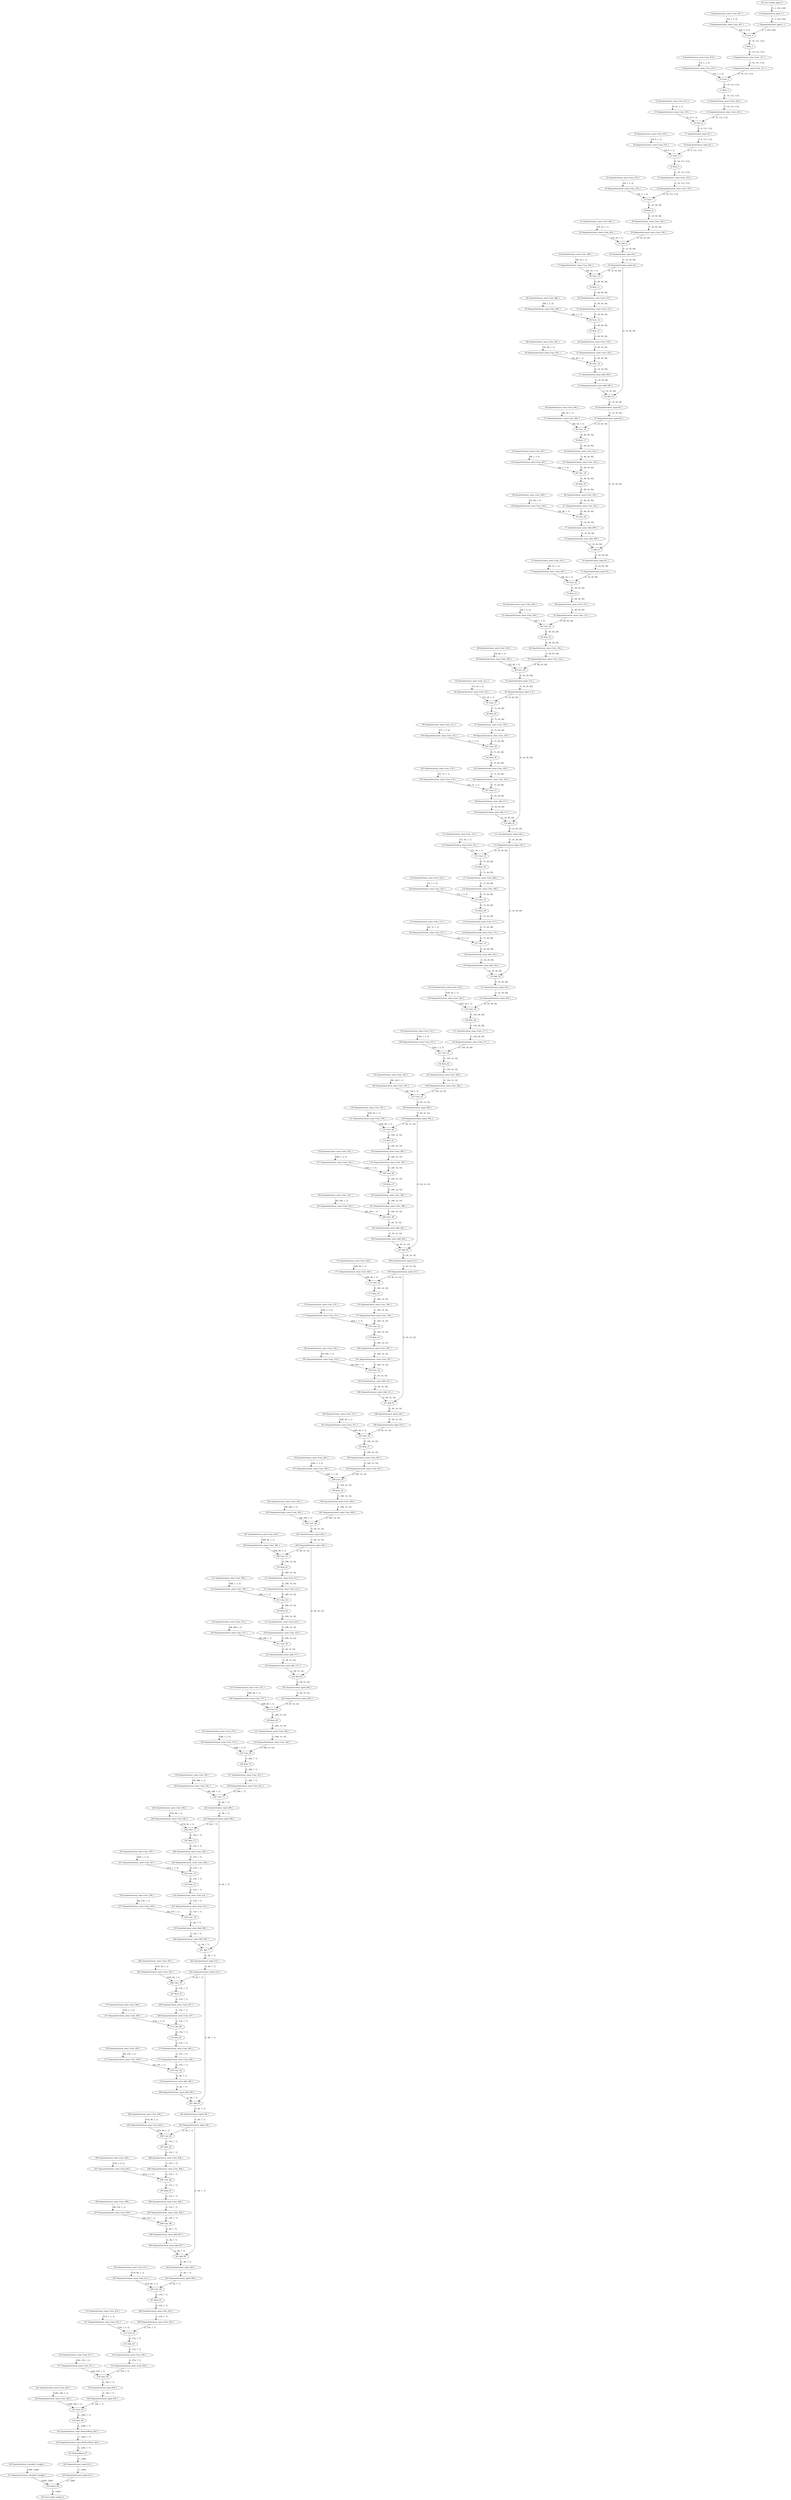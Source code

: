 strict digraph  {
"0 QuantizeLinear_input.1_1" [id=0, type=QuantizeLinear];
"1 DequantizeLinear_input.1_1" [id=1, type=DequantizeLinear];
"2 QuantizeLinear_onnx^^Conv_467_1" [id=2, label="2 QuantizeLinear_onnx::Conv_467_1", type=QuantizeLinear];
"3 DequantizeLinear_onnx^^Conv_467_1" [id=3, label="3 DequantizeLinear_onnx::Conv_467_1", type=DequantizeLinear];
"4 Conv_0" [id=4, type=Conv];
"5 Relu_1" [id=5, type=Relu];
"6 QuantizeLinear_onnx^^Conv_317_1" [id=6, label="6 QuantizeLinear_onnx::Conv_317_1", type=QuantizeLinear];
"7 DequantizeLinear_onnx^^Conv_317_1" [id=7, label="7 DequantizeLinear_onnx::Conv_317_1", type=DequantizeLinear];
"8 QuantizeLinear_onnx^^Conv_470_1" [id=8, label="8 QuantizeLinear_onnx::Conv_470_1", type=QuantizeLinear];
"9 DequantizeLinear_onnx^^Conv_470_1" [id=9, label="9 DequantizeLinear_onnx::Conv_470_1", type=DequantizeLinear];
"10 Conv_2" [id=10, type=Conv];
"11 Relu_3" [id=11, type=Relu];
"12 QuantizeLinear_onnx^^Conv_320_1" [id=12, label="12 QuantizeLinear_onnx::Conv_320_1", type=QuantizeLinear];
"13 DequantizeLinear_onnx^^Conv_320_1" [id=13, label="13 DequantizeLinear_onnx::Conv_320_1", type=DequantizeLinear];
"14 QuantizeLinear_onnx^^Conv_473_1" [id=14, label="14 QuantizeLinear_onnx::Conv_473_1", type=QuantizeLinear];
"15 DequantizeLinear_onnx^^Conv_473_1" [id=15, label="15 DequantizeLinear_onnx::Conv_473_1", type=DequantizeLinear];
"16 Conv_4" [id=16, type=Conv];
"17 QuantizeLinear_input.20_1" [id=17, type=QuantizeLinear];
"18 DequantizeLinear_input.20_1" [id=18, type=DequantizeLinear];
"19 QuantizeLinear_onnx^^Conv_476_1" [id=19, label="19 QuantizeLinear_onnx::Conv_476_1", type=QuantizeLinear];
"20 DequantizeLinear_onnx^^Conv_476_1" [id=20, label="20 DequantizeLinear_onnx::Conv_476_1", type=DequantizeLinear];
"21 Conv_5" [id=21, type=Conv];
"22 Relu_6" [id=22, type=Relu];
"23 QuantizeLinear_onnx^^Conv_325_1" [id=23, label="23 QuantizeLinear_onnx::Conv_325_1", type=QuantizeLinear];
"24 DequantizeLinear_onnx^^Conv_325_1" [id=24, label="24 DequantizeLinear_onnx::Conv_325_1", type=DequantizeLinear];
"25 QuantizeLinear_onnx^^Conv_479_1" [id=25, label="25 QuantizeLinear_onnx::Conv_479_1", type=QuantizeLinear];
"26 DequantizeLinear_onnx^^Conv_479_1" [id=26, label="26 DequantizeLinear_onnx::Conv_479_1", type=DequantizeLinear];
"27 Conv_7" [id=27, type=Conv];
"28 Relu_8" [id=28, type=Relu];
"29 QuantizeLinear_onnx^^Conv_328_1" [id=29, label="29 QuantizeLinear_onnx::Conv_328_1", type=QuantizeLinear];
"30 DequantizeLinear_onnx^^Conv_328_1" [id=30, label="30 DequantizeLinear_onnx::Conv_328_1", type=DequantizeLinear];
"31 QuantizeLinear_onnx^^Conv_482_1" [id=31, label="31 QuantizeLinear_onnx::Conv_482_1", type=QuantizeLinear];
"32 DequantizeLinear_onnx^^Conv_482_1" [id=32, label="32 DequantizeLinear_onnx::Conv_482_1", type=DequantizeLinear];
"33 Conv_9" [id=33, type=Conv];
"34 QuantizeLinear_input.44_1" [id=34, type=QuantizeLinear];
"35 DequantizeLinear_input.44_1" [id=35, type=DequantizeLinear];
"36 QuantizeLinear_onnx^^Conv_485_1" [id=36, label="36 QuantizeLinear_onnx::Conv_485_1", type=QuantizeLinear];
"37 DequantizeLinear_onnx^^Conv_485_1" [id=37, label="37 DequantizeLinear_onnx::Conv_485_1", type=DequantizeLinear];
"38 Conv_10" [id=38, type=Conv];
"39 Relu_11" [id=39, type=Relu];
"40 QuantizeLinear_onnx^^Conv_333_1" [id=40, label="40 QuantizeLinear_onnx::Conv_333_1", type=QuantizeLinear];
"41 DequantizeLinear_onnx^^Conv_333_1" [id=41, label="41 DequantizeLinear_onnx::Conv_333_1", type=DequantizeLinear];
"42 QuantizeLinear_onnx^^Conv_488_1" [id=42, label="42 QuantizeLinear_onnx::Conv_488_1", type=QuantizeLinear];
"43 DequantizeLinear_onnx^^Conv_488_1" [id=43, label="43 DequantizeLinear_onnx::Conv_488_1", type=DequantizeLinear];
"44 Conv_12" [id=44, type=Conv];
"45 Relu_13" [id=45, type=Relu];
"46 QuantizeLinear_onnx^^Conv_336_1" [id=46, label="46 QuantizeLinear_onnx::Conv_336_1", type=QuantizeLinear];
"47 DequantizeLinear_onnx^^Conv_336_1" [id=47, label="47 DequantizeLinear_onnx::Conv_336_1", type=DequantizeLinear];
"48 QuantizeLinear_onnx^^Conv_491_1" [id=48, label="48 QuantizeLinear_onnx::Conv_491_1", type=QuantizeLinear];
"49 DequantizeLinear_onnx^^Conv_491_1" [id=49, label="49 DequantizeLinear_onnx::Conv_491_1", type=DequantizeLinear];
"50 Conv_14" [id=50, type=Conv];
"51 QuantizeLinear_onnx^^Add_490_1" [id=51, label="51 QuantizeLinear_onnx::Add_490_1", type=QuantizeLinear];
"52 DequantizeLinear_onnx^^Add_490_1" [id=52, label="52 DequantizeLinear_onnx::Add_490_1", type=DequantizeLinear];
"53 Add_15" [id=53, type=Add];
"54 QuantizeLinear_input.68_1" [id=54, type=QuantizeLinear];
"55 DequantizeLinear_input.68_1" [id=55, type=DequantizeLinear];
"56 QuantizeLinear_onnx^^Conv_494_1" [id=56, label="56 QuantizeLinear_onnx::Conv_494_1", type=QuantizeLinear];
"57 DequantizeLinear_onnx^^Conv_494_1" [id=57, label="57 DequantizeLinear_onnx::Conv_494_1", type=DequantizeLinear];
"58 Conv_16" [id=58, type=Conv];
"59 Relu_17" [id=59, type=Relu];
"60 QuantizeLinear_onnx^^Conv_342_1" [id=60, label="60 QuantizeLinear_onnx::Conv_342_1", type=QuantizeLinear];
"61 DequantizeLinear_onnx^^Conv_342_1" [id=61, label="61 DequantizeLinear_onnx::Conv_342_1", type=DequantizeLinear];
"62 QuantizeLinear_onnx^^Conv_497_1" [id=62, label="62 QuantizeLinear_onnx::Conv_497_1", type=QuantizeLinear];
"63 DequantizeLinear_onnx^^Conv_497_1" [id=63, label="63 DequantizeLinear_onnx::Conv_497_1", type=DequantizeLinear];
"64 Conv_18" [id=64, type=Conv];
"65 Relu_19" [id=65, type=Relu];
"66 QuantizeLinear_onnx^^Conv_345_1" [id=66, label="66 QuantizeLinear_onnx::Conv_345_1", type=QuantizeLinear];
"67 DequantizeLinear_onnx^^Conv_345_1" [id=67, label="67 DequantizeLinear_onnx::Conv_345_1", type=DequantizeLinear];
"68 QuantizeLinear_onnx^^Conv_500_1" [id=68, label="68 QuantizeLinear_onnx::Conv_500_1", type=QuantizeLinear];
"69 DequantizeLinear_onnx^^Conv_500_1" [id=69, label="69 DequantizeLinear_onnx::Conv_500_1", type=DequantizeLinear];
"70 Conv_20" [id=70, type=Conv];
"71 QuantizeLinear_onnx^^Add_499_1" [id=71, label="71 QuantizeLinear_onnx::Add_499_1", type=QuantizeLinear];
"72 DequantizeLinear_onnx^^Add_499_1" [id=72, label="72 DequantizeLinear_onnx::Add_499_1", type=DequantizeLinear];
"73 Add_21" [id=73, type=Add];
"74 QuantizeLinear_input.92_1" [id=74, type=QuantizeLinear];
"75 DequantizeLinear_input.92_1" [id=75, type=DequantizeLinear];
"76 QuantizeLinear_onnx^^Conv_503_1" [id=76, label="76 QuantizeLinear_onnx::Conv_503_1", type=QuantizeLinear];
"77 DequantizeLinear_onnx^^Conv_503_1" [id=77, label="77 DequantizeLinear_onnx::Conv_503_1", type=DequantizeLinear];
"78 Conv_22" [id=78, type=Conv];
"79 Relu_23" [id=79, type=Relu];
"80 QuantizeLinear_onnx^^Conv_351_1" [id=80, label="80 QuantizeLinear_onnx::Conv_351_1", type=QuantizeLinear];
"81 DequantizeLinear_onnx^^Conv_351_1" [id=81, label="81 DequantizeLinear_onnx::Conv_351_1", type=DequantizeLinear];
"82 QuantizeLinear_onnx^^Conv_506_1" [id=82, label="82 QuantizeLinear_onnx::Conv_506_1", type=QuantizeLinear];
"83 DequantizeLinear_onnx^^Conv_506_1" [id=83, label="83 DequantizeLinear_onnx::Conv_506_1", type=DequantizeLinear];
"84 Conv_24" [id=84, type=Conv];
"85 Relu_25" [id=85, type=Relu];
"86 QuantizeLinear_onnx^^Conv_354_1" [id=86, label="86 QuantizeLinear_onnx::Conv_354_1", type=QuantizeLinear];
"87 DequantizeLinear_onnx^^Conv_354_1" [id=87, label="87 DequantizeLinear_onnx::Conv_354_1", type=DequantizeLinear];
"88 QuantizeLinear_onnx^^Conv_509_1" [id=88, label="88 QuantizeLinear_onnx::Conv_509_1", type=QuantizeLinear];
"89 DequantizeLinear_onnx^^Conv_509_1" [id=89, label="89 DequantizeLinear_onnx::Conv_509_1", type=DequantizeLinear];
"90 Conv_26" [id=90, type=Conv];
"91 QuantizeLinear_input.116_1" [id=91, type=QuantizeLinear];
"92 DequantizeLinear_input.116_1" [id=92, type=DequantizeLinear];
"93 QuantizeLinear_onnx^^Conv_512_1" [id=93, label="93 QuantizeLinear_onnx::Conv_512_1", type=QuantizeLinear];
"94 DequantizeLinear_onnx^^Conv_512_1" [id=94, label="94 DequantizeLinear_onnx::Conv_512_1", type=DequantizeLinear];
"95 Conv_27" [id=95, type=Conv];
"96 Relu_28" [id=96, type=Relu];
"97 QuantizeLinear_onnx^^Conv_359_1" [id=97, label="97 QuantizeLinear_onnx::Conv_359_1", type=QuantizeLinear];
"98 DequantizeLinear_onnx^^Conv_359_1" [id=98, label="98 DequantizeLinear_onnx::Conv_359_1", type=DequantizeLinear];
"99 QuantizeLinear_onnx^^Conv_515_1" [id=99, label="99 QuantizeLinear_onnx::Conv_515_1", type=QuantizeLinear];
"100 DequantizeLinear_onnx^^Conv_515_1" [id=100, label="100 DequantizeLinear_onnx::Conv_515_1", type=DequantizeLinear];
"101 Conv_29" [id=101, type=Conv];
"102 Relu_30" [id=102, type=Relu];
"103 QuantizeLinear_onnx^^Conv_362_1" [id=103, label="103 QuantizeLinear_onnx::Conv_362_1", type=QuantizeLinear];
"104 DequantizeLinear_onnx^^Conv_362_1" [id=104, label="104 DequantizeLinear_onnx::Conv_362_1", type=DequantizeLinear];
"105 QuantizeLinear_onnx^^Conv_518_1" [id=105, label="105 QuantizeLinear_onnx::Conv_518_1", type=QuantizeLinear];
"106 DequantizeLinear_onnx^^Conv_518_1" [id=106, label="106 DequantizeLinear_onnx::Conv_518_1", type=DequantizeLinear];
"107 Conv_31" [id=107, type=Conv];
"108 QuantizeLinear_onnx^^Add_517_1" [id=108, label="108 QuantizeLinear_onnx::Add_517_1", type=QuantizeLinear];
"109 DequantizeLinear_onnx^^Add_517_1" [id=109, label="109 DequantizeLinear_onnx::Add_517_1", type=DequantizeLinear];
"110 Add_32" [id=110, type=Add];
"111 QuantizeLinear_input.140_1" [id=111, type=QuantizeLinear];
"112 DequantizeLinear_input.140_1" [id=112, type=DequantizeLinear];
"113 QuantizeLinear_onnx^^Conv_521_1" [id=113, label="113 QuantizeLinear_onnx::Conv_521_1", type=QuantizeLinear];
"114 DequantizeLinear_onnx^^Conv_521_1" [id=114, label="114 DequantizeLinear_onnx::Conv_521_1", type=DequantizeLinear];
"115 Conv_33" [id=115, type=Conv];
"116 Relu_34" [id=116, type=Relu];
"117 QuantizeLinear_onnx^^Conv_368_1" [id=117, label="117 QuantizeLinear_onnx::Conv_368_1", type=QuantizeLinear];
"118 DequantizeLinear_onnx^^Conv_368_1" [id=118, label="118 DequantizeLinear_onnx::Conv_368_1", type=DequantizeLinear];
"119 QuantizeLinear_onnx^^Conv_524_1" [id=119, label="119 QuantizeLinear_onnx::Conv_524_1", type=QuantizeLinear];
"120 DequantizeLinear_onnx^^Conv_524_1" [id=120, label="120 DequantizeLinear_onnx::Conv_524_1", type=DequantizeLinear];
"121 Conv_35" [id=121, type=Conv];
"122 Relu_36" [id=122, type=Relu];
"123 QuantizeLinear_onnx^^Conv_371_1" [id=123, label="123 QuantizeLinear_onnx::Conv_371_1", type=QuantizeLinear];
"124 DequantizeLinear_onnx^^Conv_371_1" [id=124, label="124 DequantizeLinear_onnx::Conv_371_1", type=DequantizeLinear];
"125 QuantizeLinear_onnx^^Conv_527_1" [id=125, label="125 QuantizeLinear_onnx::Conv_527_1", type=QuantizeLinear];
"126 DequantizeLinear_onnx^^Conv_527_1" [id=126, label="126 DequantizeLinear_onnx::Conv_527_1", type=DequantizeLinear];
"127 Conv_37" [id=127, type=Conv];
"128 QuantizeLinear_onnx^^Add_526_1" [id=128, label="128 QuantizeLinear_onnx::Add_526_1", type=QuantizeLinear];
"129 DequantizeLinear_onnx^^Add_526_1" [id=129, label="129 DequantizeLinear_onnx::Add_526_1", type=DequantizeLinear];
"130 Add_38" [id=130, type=Add];
"131 QuantizeLinear_input.164_1" [id=131, type=QuantizeLinear];
"132 DequantizeLinear_input.164_1" [id=132, type=DequantizeLinear];
"133 QuantizeLinear_onnx^^Conv_530_1" [id=133, label="133 QuantizeLinear_onnx::Conv_530_1", type=QuantizeLinear];
"134 DequantizeLinear_onnx^^Conv_530_1" [id=134, label="134 DequantizeLinear_onnx::Conv_530_1", type=DequantizeLinear];
"135 Conv_39" [id=135, type=Conv];
"136 Relu_40" [id=136, type=Relu];
"137 QuantizeLinear_onnx^^Conv_377_1" [id=137, label="137 QuantizeLinear_onnx::Conv_377_1", type=QuantizeLinear];
"138 DequantizeLinear_onnx^^Conv_377_1" [id=138, label="138 DequantizeLinear_onnx::Conv_377_1", type=DequantizeLinear];
"139 QuantizeLinear_onnx^^Conv_533_1" [id=139, label="139 QuantizeLinear_onnx::Conv_533_1", type=QuantizeLinear];
"140 DequantizeLinear_onnx^^Conv_533_1" [id=140, label="140 DequantizeLinear_onnx::Conv_533_1", type=DequantizeLinear];
"141 Conv_41" [id=141, type=Conv];
"142 Relu_42" [id=142, type=Relu];
"143 QuantizeLinear_onnx^^Conv_380_1" [id=143, label="143 QuantizeLinear_onnx::Conv_380_1", type=QuantizeLinear];
"144 DequantizeLinear_onnx^^Conv_380_1" [id=144, label="144 DequantizeLinear_onnx::Conv_380_1", type=DequantizeLinear];
"145 QuantizeLinear_onnx^^Conv_536_1" [id=145, label="145 QuantizeLinear_onnx::Conv_536_1", type=QuantizeLinear];
"146 DequantizeLinear_onnx^^Conv_536_1" [id=146, label="146 DequantizeLinear_onnx::Conv_536_1", type=DequantizeLinear];
"147 Conv_43" [id=147, type=Conv];
"148 QuantizeLinear_input.188_1" [id=148, type=QuantizeLinear];
"149 DequantizeLinear_input.188_1" [id=149, type=DequantizeLinear];
"150 QuantizeLinear_onnx^^Conv_539_1" [id=150, label="150 QuantizeLinear_onnx::Conv_539_1", type=QuantizeLinear];
"151 DequantizeLinear_onnx^^Conv_539_1" [id=151, label="151 DequantizeLinear_onnx::Conv_539_1", type=DequantizeLinear];
"152 Conv_44" [id=152, type=Conv];
"153 Relu_45" [id=153, type=Relu];
"154 QuantizeLinear_onnx^^Conv_385_1" [id=154, label="154 QuantizeLinear_onnx::Conv_385_1", type=QuantizeLinear];
"155 DequantizeLinear_onnx^^Conv_385_1" [id=155, label="155 DequantizeLinear_onnx::Conv_385_1", type=DequantizeLinear];
"156 QuantizeLinear_onnx^^Conv_542_1" [id=156, label="156 QuantizeLinear_onnx::Conv_542_1", type=QuantizeLinear];
"157 DequantizeLinear_onnx^^Conv_542_1" [id=157, label="157 DequantizeLinear_onnx::Conv_542_1", type=DequantizeLinear];
"158 Conv_46" [id=158, type=Conv];
"159 Relu_47" [id=159, type=Relu];
"160 QuantizeLinear_onnx^^Conv_388_1" [id=160, label="160 QuantizeLinear_onnx::Conv_388_1", type=QuantizeLinear];
"161 DequantizeLinear_onnx^^Conv_388_1" [id=161, label="161 DequantizeLinear_onnx::Conv_388_1", type=DequantizeLinear];
"162 QuantizeLinear_onnx^^Conv_545_1" [id=162, label="162 QuantizeLinear_onnx::Conv_545_1", type=QuantizeLinear];
"163 DequantizeLinear_onnx^^Conv_545_1" [id=163, label="163 DequantizeLinear_onnx::Conv_545_1", type=DequantizeLinear];
"164 Conv_48" [id=164, type=Conv];
"165 QuantizeLinear_onnx^^Add_544_1" [id=165, label="165 QuantizeLinear_onnx::Add_544_1", type=QuantizeLinear];
"166 DequantizeLinear_onnx^^Add_544_1" [id=166, label="166 DequantizeLinear_onnx::Add_544_1", type=DequantizeLinear];
"167 Add_49" [id=167, type=Add];
"168 QuantizeLinear_input.212_1" [id=168, type=QuantizeLinear];
"169 DequantizeLinear_input.212_1" [id=169, type=DequantizeLinear];
"170 QuantizeLinear_onnx^^Conv_548_1" [id=170, label="170 QuantizeLinear_onnx::Conv_548_1", type=QuantizeLinear];
"171 DequantizeLinear_onnx^^Conv_548_1" [id=171, label="171 DequantizeLinear_onnx::Conv_548_1", type=DequantizeLinear];
"172 Conv_50" [id=172, type=Conv];
"173 Relu_51" [id=173, type=Relu];
"174 QuantizeLinear_onnx^^Conv_394_1" [id=174, label="174 QuantizeLinear_onnx::Conv_394_1", type=QuantizeLinear];
"175 DequantizeLinear_onnx^^Conv_394_1" [id=175, label="175 DequantizeLinear_onnx::Conv_394_1", type=DequantizeLinear];
"176 QuantizeLinear_onnx^^Conv_551_1" [id=176, label="176 QuantizeLinear_onnx::Conv_551_1", type=QuantizeLinear];
"177 DequantizeLinear_onnx^^Conv_551_1" [id=177, label="177 DequantizeLinear_onnx::Conv_551_1", type=DequantizeLinear];
"178 Conv_52" [id=178, type=Conv];
"179 Relu_53" [id=179, type=Relu];
"180 QuantizeLinear_onnx^^Conv_397_1" [id=180, label="180 QuantizeLinear_onnx::Conv_397_1", type=QuantizeLinear];
"181 DequantizeLinear_onnx^^Conv_397_1" [id=181, label="181 DequantizeLinear_onnx::Conv_397_1", type=DequantizeLinear];
"182 QuantizeLinear_onnx^^Conv_554_1" [id=182, label="182 QuantizeLinear_onnx::Conv_554_1", type=QuantizeLinear];
"183 DequantizeLinear_onnx^^Conv_554_1" [id=183, label="183 DequantizeLinear_onnx::Conv_554_1", type=DequantizeLinear];
"184 Conv_54" [id=184, type=Conv];
"185 QuantizeLinear_onnx^^Add_553_1" [id=185, label="185 QuantizeLinear_onnx::Add_553_1", type=QuantizeLinear];
"186 DequantizeLinear_onnx^^Add_553_1" [id=186, label="186 DequantizeLinear_onnx::Add_553_1", type=DequantizeLinear];
"187 Add_55" [id=187, type=Add];
"188 QuantizeLinear_input.236_1" [id=188, type=QuantizeLinear];
"189 DequantizeLinear_input.236_1" [id=189, type=DequantizeLinear];
"190 QuantizeLinear_onnx^^Conv_557_1" [id=190, label="190 QuantizeLinear_onnx::Conv_557_1", type=QuantizeLinear];
"191 DequantizeLinear_onnx^^Conv_557_1" [id=191, label="191 DequantizeLinear_onnx::Conv_557_1", type=DequantizeLinear];
"192 Conv_56" [id=192, type=Conv];
"193 Relu_57" [id=193, type=Relu];
"194 QuantizeLinear_onnx^^Conv_403_1" [id=194, label="194 QuantizeLinear_onnx::Conv_403_1", type=QuantizeLinear];
"195 DequantizeLinear_onnx^^Conv_403_1" [id=195, label="195 DequantizeLinear_onnx::Conv_403_1", type=DequantizeLinear];
"196 QuantizeLinear_onnx^^Conv_560_1" [id=196, label="196 QuantizeLinear_onnx::Conv_560_1", type=QuantizeLinear];
"197 DequantizeLinear_onnx^^Conv_560_1" [id=197, label="197 DequantizeLinear_onnx::Conv_560_1", type=DequantizeLinear];
"198 Conv_58" [id=198, type=Conv];
"199 Relu_59" [id=199, type=Relu];
"200 QuantizeLinear_onnx^^Conv_406_1" [id=200, label="200 QuantizeLinear_onnx::Conv_406_1", type=QuantizeLinear];
"201 DequantizeLinear_onnx^^Conv_406_1" [id=201, label="201 DequantizeLinear_onnx::Conv_406_1", type=DequantizeLinear];
"202 QuantizeLinear_onnx^^Conv_563_1" [id=202, label="202 QuantizeLinear_onnx::Conv_563_1", type=QuantizeLinear];
"203 DequantizeLinear_onnx^^Conv_563_1" [id=203, label="203 DequantizeLinear_onnx::Conv_563_1", type=DequantizeLinear];
"204 Conv_60" [id=204, type=Conv];
"205 QuantizeLinear_input.260_1" [id=205, type=QuantizeLinear];
"206 DequantizeLinear_input.260_1" [id=206, type=DequantizeLinear];
"207 QuantizeLinear_onnx^^Conv_566_1" [id=207, label="207 QuantizeLinear_onnx::Conv_566_1", type=QuantizeLinear];
"208 DequantizeLinear_onnx^^Conv_566_1" [id=208, label="208 DequantizeLinear_onnx::Conv_566_1", type=DequantizeLinear];
"209 Conv_61" [id=209, type=Conv];
"210 Relu_62" [id=210, type=Relu];
"211 QuantizeLinear_onnx^^Conv_411_1" [id=211, label="211 QuantizeLinear_onnx::Conv_411_1", type=QuantizeLinear];
"212 DequantizeLinear_onnx^^Conv_411_1" [id=212, label="212 DequantizeLinear_onnx::Conv_411_1", type=DequantizeLinear];
"213 QuantizeLinear_onnx^^Conv_569_1" [id=213, label="213 QuantizeLinear_onnx::Conv_569_1", type=QuantizeLinear];
"214 DequantizeLinear_onnx^^Conv_569_1" [id=214, label="214 DequantizeLinear_onnx::Conv_569_1", type=DequantizeLinear];
"215 Conv_63" [id=215, type=Conv];
"216 Relu_64" [id=216, type=Relu];
"217 QuantizeLinear_onnx^^Conv_414_1" [id=217, label="217 QuantizeLinear_onnx::Conv_414_1", type=QuantizeLinear];
"218 DequantizeLinear_onnx^^Conv_414_1" [id=218, label="218 DequantizeLinear_onnx::Conv_414_1", type=DequantizeLinear];
"219 QuantizeLinear_onnx^^Conv_572_1" [id=219, label="219 QuantizeLinear_onnx::Conv_572_1", type=QuantizeLinear];
"220 DequantizeLinear_onnx^^Conv_572_1" [id=220, label="220 DequantizeLinear_onnx::Conv_572_1", type=DequantizeLinear];
"221 Conv_65" [id=221, type=Conv];
"222 QuantizeLinear_onnx^^Add_571_1" [id=222, label="222 QuantizeLinear_onnx::Add_571_1", type=QuantizeLinear];
"223 DequantizeLinear_onnx^^Add_571_1" [id=223, label="223 DequantizeLinear_onnx::Add_571_1", type=DequantizeLinear];
"224 Add_66" [id=224, type=Add];
"225 QuantizeLinear_input.284_1" [id=225, type=QuantizeLinear];
"226 DequantizeLinear_input.284_1" [id=226, type=DequantizeLinear];
"227 QuantizeLinear_onnx^^Conv_575_1" [id=227, label="227 QuantizeLinear_onnx::Conv_575_1", type=QuantizeLinear];
"228 DequantizeLinear_onnx^^Conv_575_1" [id=228, label="228 DequantizeLinear_onnx::Conv_575_1", type=DequantizeLinear];
"229 Conv_67" [id=229, type=Conv];
"230 Relu_68" [id=230, type=Relu];
"231 QuantizeLinear_onnx^^Conv_420_1" [id=231, label="231 QuantizeLinear_onnx::Conv_420_1", type=QuantizeLinear];
"232 DequantizeLinear_onnx^^Conv_420_1" [id=232, label="232 DequantizeLinear_onnx::Conv_420_1", type=DequantizeLinear];
"233 QuantizeLinear_onnx^^Conv_578_1" [id=233, label="233 QuantizeLinear_onnx::Conv_578_1", type=QuantizeLinear];
"234 DequantizeLinear_onnx^^Conv_578_1" [id=234, label="234 DequantizeLinear_onnx::Conv_578_1", type=DequantizeLinear];
"235 Conv_69" [id=235, type=Conv];
"236 Relu_70" [id=236, type=Relu];
"237 QuantizeLinear_onnx^^Conv_423_1" [id=237, label="237 QuantizeLinear_onnx::Conv_423_1", type=QuantizeLinear];
"238 DequantizeLinear_onnx^^Conv_423_1" [id=238, label="238 DequantizeLinear_onnx::Conv_423_1", type=DequantizeLinear];
"239 QuantizeLinear_onnx^^Conv_581_1" [id=239, label="239 QuantizeLinear_onnx::Conv_581_1", type=QuantizeLinear];
"240 DequantizeLinear_onnx^^Conv_581_1" [id=240, label="240 DequantizeLinear_onnx::Conv_581_1", type=DequantizeLinear];
"241 Conv_71" [id=241, type=Conv];
"242 QuantizeLinear_input.308_1" [id=242, type=QuantizeLinear];
"243 DequantizeLinear_input.308_1" [id=243, type=DequantizeLinear];
"244 QuantizeLinear_onnx^^Conv_584_1" [id=244, label="244 QuantizeLinear_onnx::Conv_584_1", type=QuantizeLinear];
"245 DequantizeLinear_onnx^^Conv_584_1" [id=245, label="245 DequantizeLinear_onnx::Conv_584_1", type=DequantizeLinear];
"246 Conv_72" [id=246, type=Conv];
"247 Relu_73" [id=247, type=Relu];
"248 QuantizeLinear_onnx^^Conv_428_1" [id=248, label="248 QuantizeLinear_onnx::Conv_428_1", type=QuantizeLinear];
"249 DequantizeLinear_onnx^^Conv_428_1" [id=249, label="249 DequantizeLinear_onnx::Conv_428_1", type=DequantizeLinear];
"250 QuantizeLinear_onnx^^Conv_587_1" [id=250, label="250 QuantizeLinear_onnx::Conv_587_1", type=QuantizeLinear];
"251 DequantizeLinear_onnx^^Conv_587_1" [id=251, label="251 DequantizeLinear_onnx::Conv_587_1", type=DequantizeLinear];
"252 Conv_74" [id=252, type=Conv];
"253 Relu_75" [id=253, type=Relu];
"254 QuantizeLinear_onnx^^Conv_431_1" [id=254, label="254 QuantizeLinear_onnx::Conv_431_1", type=QuantizeLinear];
"255 DequantizeLinear_onnx^^Conv_431_1" [id=255, label="255 DequantizeLinear_onnx::Conv_431_1", type=DequantizeLinear];
"256 QuantizeLinear_onnx^^Conv_590_1" [id=256, label="256 QuantizeLinear_onnx::Conv_590_1", type=QuantizeLinear];
"257 DequantizeLinear_onnx^^Conv_590_1" [id=257, label="257 DequantizeLinear_onnx::Conv_590_1", type=DequantizeLinear];
"258 Conv_76" [id=258, type=Conv];
"259 QuantizeLinear_onnx^^Add_589_1" [id=259, label="259 QuantizeLinear_onnx::Add_589_1", type=QuantizeLinear];
"260 DequantizeLinear_onnx^^Add_589_1" [id=260, label="260 DequantizeLinear_onnx::Add_589_1", type=DequantizeLinear];
"261 Add_77" [id=261, type=Add];
"262 QuantizeLinear_input.332_1" [id=262, type=QuantizeLinear];
"263 DequantizeLinear_input.332_1" [id=263, type=DequantizeLinear];
"264 QuantizeLinear_onnx^^Conv_593_1" [id=264, label="264 QuantizeLinear_onnx::Conv_593_1", type=QuantizeLinear];
"265 DequantizeLinear_onnx^^Conv_593_1" [id=265, label="265 DequantizeLinear_onnx::Conv_593_1", type=DequantizeLinear];
"266 Conv_78" [id=266, type=Conv];
"267 Relu_79" [id=267, type=Relu];
"268 QuantizeLinear_onnx^^Conv_437_1" [id=268, label="268 QuantizeLinear_onnx::Conv_437_1", type=QuantizeLinear];
"269 DequantizeLinear_onnx^^Conv_437_1" [id=269, label="269 DequantizeLinear_onnx::Conv_437_1", type=DequantizeLinear];
"270 QuantizeLinear_onnx^^Conv_596_1" [id=270, label="270 QuantizeLinear_onnx::Conv_596_1", type=QuantizeLinear];
"271 DequantizeLinear_onnx^^Conv_596_1" [id=271, label="271 DequantizeLinear_onnx::Conv_596_1", type=DequantizeLinear];
"272 Conv_80" [id=272, type=Conv];
"273 Relu_81" [id=273, type=Relu];
"274 QuantizeLinear_onnx^^Conv_440_1" [id=274, label="274 QuantizeLinear_onnx::Conv_440_1", type=QuantizeLinear];
"275 DequantizeLinear_onnx^^Conv_440_1" [id=275, label="275 DequantizeLinear_onnx::Conv_440_1", type=DequantizeLinear];
"276 QuantizeLinear_onnx^^Conv_599_1" [id=276, label="276 QuantizeLinear_onnx::Conv_599_1", type=QuantizeLinear];
"277 DequantizeLinear_onnx^^Conv_599_1" [id=277, label="277 DequantizeLinear_onnx::Conv_599_1", type=DequantizeLinear];
"278 Conv_82" [id=278, type=Conv];
"279 QuantizeLinear_onnx^^Add_598_1" [id=279, label="279 QuantizeLinear_onnx::Add_598_1", type=QuantizeLinear];
"280 DequantizeLinear_onnx^^Add_598_1" [id=280, label="280 DequantizeLinear_onnx::Add_598_1", type=DequantizeLinear];
"281 Add_83" [id=281, type=Add];
"282 QuantizeLinear_input.356_1" [id=282, type=QuantizeLinear];
"283 DequantizeLinear_input.356_1" [id=283, type=DequantizeLinear];
"284 QuantizeLinear_onnx^^Conv_602_1" [id=284, label="284 QuantizeLinear_onnx::Conv_602_1", type=QuantizeLinear];
"285 DequantizeLinear_onnx^^Conv_602_1" [id=285, label="285 DequantizeLinear_onnx::Conv_602_1", type=DequantizeLinear];
"286 Conv_84" [id=286, type=Conv];
"287 Relu_85" [id=287, type=Relu];
"288 QuantizeLinear_onnx^^Conv_446_1" [id=288, label="288 QuantizeLinear_onnx::Conv_446_1", type=QuantizeLinear];
"289 DequantizeLinear_onnx^^Conv_446_1" [id=289, label="289 DequantizeLinear_onnx::Conv_446_1", type=DequantizeLinear];
"290 QuantizeLinear_onnx^^Conv_605_1" [id=290, label="290 QuantizeLinear_onnx::Conv_605_1", type=QuantizeLinear];
"291 DequantizeLinear_onnx^^Conv_605_1" [id=291, label="291 DequantizeLinear_onnx::Conv_605_1", type=DequantizeLinear];
"292 Conv_86" [id=292, type=Conv];
"293 Relu_87" [id=293, type=Relu];
"294 QuantizeLinear_onnx^^Conv_449_1" [id=294, label="294 QuantizeLinear_onnx::Conv_449_1", type=QuantizeLinear];
"295 DequantizeLinear_onnx^^Conv_449_1" [id=295, label="295 DequantizeLinear_onnx::Conv_449_1", type=DequantizeLinear];
"296 QuantizeLinear_onnx^^Conv_608_1" [id=296, label="296 QuantizeLinear_onnx::Conv_608_1", type=QuantizeLinear];
"297 DequantizeLinear_onnx^^Conv_608_1" [id=297, label="297 DequantizeLinear_onnx::Conv_608_1", type=DequantizeLinear];
"298 Conv_88" [id=298, type=Conv];
"299 QuantizeLinear_onnx^^Add_607_1" [id=299, label="299 QuantizeLinear_onnx::Add_607_1", type=QuantizeLinear];
"300 DequantizeLinear_onnx^^Add_607_1" [id=300, label="300 DequantizeLinear_onnx::Add_607_1", type=DequantizeLinear];
"301 Add_89" [id=301, type=Add];
"302 QuantizeLinear_input.380_1" [id=302, type=QuantizeLinear];
"303 DequantizeLinear_input.380_1" [id=303, type=DequantizeLinear];
"304 QuantizeLinear_onnx^^Conv_611_1" [id=304, label="304 QuantizeLinear_onnx::Conv_611_1", type=QuantizeLinear];
"305 DequantizeLinear_onnx^^Conv_611_1" [id=305, label="305 DequantizeLinear_onnx::Conv_611_1", type=DequantizeLinear];
"306 Conv_90" [id=306, type=Conv];
"307 Relu_91" [id=307, type=Relu];
"308 QuantizeLinear_onnx^^Conv_455_1" [id=308, label="308 QuantizeLinear_onnx::Conv_455_1", type=QuantizeLinear];
"309 DequantizeLinear_onnx^^Conv_455_1" [id=309, label="309 DequantizeLinear_onnx::Conv_455_1", type=DequantizeLinear];
"310 QuantizeLinear_onnx^^Conv_614_1" [id=310, label="310 QuantizeLinear_onnx::Conv_614_1", type=QuantizeLinear];
"311 DequantizeLinear_onnx^^Conv_614_1" [id=311, label="311 DequantizeLinear_onnx::Conv_614_1", type=DequantizeLinear];
"312 Conv_92" [id=312, type=Conv];
"313 Relu_93" [id=313, type=Relu];
"314 QuantizeLinear_onnx^^Conv_458_1" [id=314, label="314 QuantizeLinear_onnx::Conv_458_1", type=QuantizeLinear];
"315 DequantizeLinear_onnx^^Conv_458_1" [id=315, label="315 DequantizeLinear_onnx::Conv_458_1", type=DequantizeLinear];
"316 QuantizeLinear_onnx^^Conv_617_1" [id=316, label="316 QuantizeLinear_onnx::Conv_617_1", type=QuantizeLinear];
"317 DequantizeLinear_onnx^^Conv_617_1" [id=317, label="317 DequantizeLinear_onnx::Conv_617_1", type=DequantizeLinear];
"318 Conv_94" [id=318, type=Conv];
"319 QuantizeLinear_input.404_1" [id=319, type=QuantizeLinear];
"320 DequantizeLinear_input.404_1" [id=320, type=DequantizeLinear];
"321 QuantizeLinear_onnx^^Conv_620_1" [id=321, label="321 QuantizeLinear_onnx::Conv_620_1", type=QuantizeLinear];
"322 DequantizeLinear_onnx^^Conv_620_1" [id=322, label="322 DequantizeLinear_onnx::Conv_620_1", type=DequantizeLinear];
"323 Conv_95" [id=323, type=Conv];
"324 Relu_96" [id=324, type=Relu];
"325 QuantizeLinear_onnx^^ReduceMean_463_1" [id=325, label="325 QuantizeLinear_onnx::ReduceMean_463_1", type=QuantizeLinear];
"326 DequantizeLinear_onnx^^ReduceMean_463_1" [id=326, label="326 DequantizeLinear_onnx::ReduceMean_463_1", type=DequantizeLinear];
"327 ReduceMean_97" [id=327, type=ReduceMean];
"328 QuantizeLinear_input.416_1" [id=328, type=QuantizeLinear];
"329 DequantizeLinear_input.416_1" [id=329, type=DequantizeLinear];
"330 QuantizeLinear_classifier.1.weight_1" [id=330, type=QuantizeLinear];
"331 DequantizeLinear_classifier.1.weight_1" [id=331, type=DequantizeLinear];
"332 Gemm_98" [id=332, type=Gemm];
"333 nncf_model_input_0" [id=333, type=nncf_model_input];
"334 nncf_model_output_0" [id=334, type=nncf_model_output];
"0 QuantizeLinear_input.1_1" -> "1 DequantizeLinear_input.1_1"  [label="[1, 3, 224, 224]", style=dashed];
"1 DequantizeLinear_input.1_1" -> "4 Conv_0"  [label="[1, 3, 224, 224]", style=solid];
"2 QuantizeLinear_onnx^^Conv_467_1" -> "3 DequantizeLinear_onnx^^Conv_467_1"  [label="[16, 3, 3, 3]", style=dashed];
"3 DequantizeLinear_onnx^^Conv_467_1" -> "4 Conv_0"  [label="[16, 3, 3, 3]", style=solid];
"4 Conv_0" -> "5 Relu_1"  [label="[1, 16, 112, 112]", style=solid];
"5 Relu_1" -> "6 QuantizeLinear_onnx^^Conv_317_1"  [label="[1, 16, 112, 112]", style=solid];
"6 QuantizeLinear_onnx^^Conv_317_1" -> "7 DequantizeLinear_onnx^^Conv_317_1"  [label="[1, 16, 112, 112]", style=dashed];
"7 DequantizeLinear_onnx^^Conv_317_1" -> "10 Conv_2"  [label="[1, 16, 112, 112]", style=solid];
"8 QuantizeLinear_onnx^^Conv_470_1" -> "9 DequantizeLinear_onnx^^Conv_470_1"  [label="[16, 1, 3, 3]", style=dashed];
"9 DequantizeLinear_onnx^^Conv_470_1" -> "10 Conv_2"  [label="[16, 1, 3, 3]", style=solid];
"10 Conv_2" -> "11 Relu_3"  [label="[1, 16, 112, 112]", style=solid];
"11 Relu_3" -> "12 QuantizeLinear_onnx^^Conv_320_1"  [label="[1, 16, 112, 112]", style=solid];
"12 QuantizeLinear_onnx^^Conv_320_1" -> "13 DequantizeLinear_onnx^^Conv_320_1"  [label="[1, 16, 112, 112]", style=dashed];
"13 DequantizeLinear_onnx^^Conv_320_1" -> "16 Conv_4"  [label="[1, 16, 112, 112]", style=solid];
"14 QuantizeLinear_onnx^^Conv_473_1" -> "15 DequantizeLinear_onnx^^Conv_473_1"  [label="[8, 16, 1, 1]", style=dashed];
"15 DequantizeLinear_onnx^^Conv_473_1" -> "16 Conv_4"  [label="[8, 16, 1, 1]", style=solid];
"16 Conv_4" -> "17 QuantizeLinear_input.20_1"  [label="[1, 8, 112, 112]", style=solid];
"17 QuantizeLinear_input.20_1" -> "18 DequantizeLinear_input.20_1"  [label="[1, 8, 112, 112]", style=dashed];
"18 DequantizeLinear_input.20_1" -> "21 Conv_5"  [label="[1, 8, 112, 112]", style=solid];
"19 QuantizeLinear_onnx^^Conv_476_1" -> "20 DequantizeLinear_onnx^^Conv_476_1"  [label="[24, 8, 1, 1]", style=dashed];
"20 DequantizeLinear_onnx^^Conv_476_1" -> "21 Conv_5"  [label="[24, 8, 1, 1]", style=solid];
"21 Conv_5" -> "22 Relu_6"  [label="[1, 24, 112, 112]", style=solid];
"22 Relu_6" -> "23 QuantizeLinear_onnx^^Conv_325_1"  [label="[1, 24, 112, 112]", style=solid];
"23 QuantizeLinear_onnx^^Conv_325_1" -> "24 DequantizeLinear_onnx^^Conv_325_1"  [label="[1, 24, 112, 112]", style=dashed];
"24 DequantizeLinear_onnx^^Conv_325_1" -> "27 Conv_7"  [label="[1, 24, 112, 112]", style=solid];
"25 QuantizeLinear_onnx^^Conv_479_1" -> "26 DequantizeLinear_onnx^^Conv_479_1"  [label="[24, 1, 3, 3]", style=dashed];
"26 DequantizeLinear_onnx^^Conv_479_1" -> "27 Conv_7"  [label="[24, 1, 3, 3]", style=solid];
"27 Conv_7" -> "28 Relu_8"  [label="[1, 24, 56, 56]", style=solid];
"28 Relu_8" -> "29 QuantizeLinear_onnx^^Conv_328_1"  [label="[1, 24, 56, 56]", style=solid];
"29 QuantizeLinear_onnx^^Conv_328_1" -> "30 DequantizeLinear_onnx^^Conv_328_1"  [label="[1, 24, 56, 56]", style=dashed];
"30 DequantizeLinear_onnx^^Conv_328_1" -> "33 Conv_9"  [label="[1, 24, 56, 56]", style=solid];
"31 QuantizeLinear_onnx^^Conv_482_1" -> "32 DequantizeLinear_onnx^^Conv_482_1"  [label="[16, 24, 1, 1]", style=dashed];
"32 DequantizeLinear_onnx^^Conv_482_1" -> "33 Conv_9"  [label="[16, 24, 1, 1]", style=solid];
"33 Conv_9" -> "34 QuantizeLinear_input.44_1"  [label="[1, 16, 56, 56]", style=solid];
"34 QuantizeLinear_input.44_1" -> "35 DequantizeLinear_input.44_1"  [label="[1, 16, 56, 56]", style=dashed];
"35 DequantizeLinear_input.44_1" -> "38 Conv_10"  [label="[1, 16, 56, 56]", style=solid];
"35 DequantizeLinear_input.44_1" -> "53 Add_15"  [label="[1, 16, 56, 56]", style=solid];
"36 QuantizeLinear_onnx^^Conv_485_1" -> "37 DequantizeLinear_onnx^^Conv_485_1"  [label="[48, 16, 1, 1]", style=dashed];
"37 DequantizeLinear_onnx^^Conv_485_1" -> "38 Conv_10"  [label="[48, 16, 1, 1]", style=solid];
"38 Conv_10" -> "39 Relu_11"  [label="[1, 48, 56, 56]", style=solid];
"39 Relu_11" -> "40 QuantizeLinear_onnx^^Conv_333_1"  [label="[1, 48, 56, 56]", style=solid];
"40 QuantizeLinear_onnx^^Conv_333_1" -> "41 DequantizeLinear_onnx^^Conv_333_1"  [label="[1, 48, 56, 56]", style=dashed];
"41 DequantizeLinear_onnx^^Conv_333_1" -> "44 Conv_12"  [label="[1, 48, 56, 56]", style=solid];
"42 QuantizeLinear_onnx^^Conv_488_1" -> "43 DequantizeLinear_onnx^^Conv_488_1"  [label="[48, 1, 3, 3]", style=dashed];
"43 DequantizeLinear_onnx^^Conv_488_1" -> "44 Conv_12"  [label="[48, 1, 3, 3]", style=solid];
"44 Conv_12" -> "45 Relu_13"  [label="[1, 48, 56, 56]", style=solid];
"45 Relu_13" -> "46 QuantizeLinear_onnx^^Conv_336_1"  [label="[1, 48, 56, 56]", style=solid];
"46 QuantizeLinear_onnx^^Conv_336_1" -> "47 DequantizeLinear_onnx^^Conv_336_1"  [label="[1, 48, 56, 56]", style=dashed];
"47 DequantizeLinear_onnx^^Conv_336_1" -> "50 Conv_14"  [label="[1, 48, 56, 56]", style=solid];
"48 QuantizeLinear_onnx^^Conv_491_1" -> "49 DequantizeLinear_onnx^^Conv_491_1"  [label="[16, 48, 1, 1]", style=dashed];
"49 DequantizeLinear_onnx^^Conv_491_1" -> "50 Conv_14"  [label="[16, 48, 1, 1]", style=solid];
"50 Conv_14" -> "51 QuantizeLinear_onnx^^Add_490_1"  [label="[1, 16, 56, 56]", style=solid];
"51 QuantizeLinear_onnx^^Add_490_1" -> "52 DequantizeLinear_onnx^^Add_490_1"  [label="[1, 16, 56, 56]", style=dashed];
"52 DequantizeLinear_onnx^^Add_490_1" -> "53 Add_15"  [label="[1, 16, 56, 56]", style=solid];
"53 Add_15" -> "54 QuantizeLinear_input.68_1"  [label="[1, 16, 56, 56]", style=solid];
"54 QuantizeLinear_input.68_1" -> "55 DequantizeLinear_input.68_1"  [label="[1, 16, 56, 56]", style=dashed];
"55 DequantizeLinear_input.68_1" -> "58 Conv_16"  [label="[1, 16, 56, 56]", style=solid];
"55 DequantizeLinear_input.68_1" -> "73 Add_21"  [label="[1, 16, 56, 56]", style=solid];
"56 QuantizeLinear_onnx^^Conv_494_1" -> "57 DequantizeLinear_onnx^^Conv_494_1"  [label="[48, 16, 1, 1]", style=dashed];
"57 DequantizeLinear_onnx^^Conv_494_1" -> "58 Conv_16"  [label="[48, 16, 1, 1]", style=solid];
"58 Conv_16" -> "59 Relu_17"  [label="[1, 48, 56, 56]", style=solid];
"59 Relu_17" -> "60 QuantizeLinear_onnx^^Conv_342_1"  [label="[1, 48, 56, 56]", style=solid];
"60 QuantizeLinear_onnx^^Conv_342_1" -> "61 DequantizeLinear_onnx^^Conv_342_1"  [label="[1, 48, 56, 56]", style=dashed];
"61 DequantizeLinear_onnx^^Conv_342_1" -> "64 Conv_18"  [label="[1, 48, 56, 56]", style=solid];
"62 QuantizeLinear_onnx^^Conv_497_1" -> "63 DequantizeLinear_onnx^^Conv_497_1"  [label="[48, 1, 3, 3]", style=dashed];
"63 DequantizeLinear_onnx^^Conv_497_1" -> "64 Conv_18"  [label="[48, 1, 3, 3]", style=solid];
"64 Conv_18" -> "65 Relu_19"  [label="[1, 48, 56, 56]", style=solid];
"65 Relu_19" -> "66 QuantizeLinear_onnx^^Conv_345_1"  [label="[1, 48, 56, 56]", style=solid];
"66 QuantizeLinear_onnx^^Conv_345_1" -> "67 DequantizeLinear_onnx^^Conv_345_1"  [label="[1, 48, 56, 56]", style=dashed];
"67 DequantizeLinear_onnx^^Conv_345_1" -> "70 Conv_20"  [label="[1, 48, 56, 56]", style=solid];
"68 QuantizeLinear_onnx^^Conv_500_1" -> "69 DequantizeLinear_onnx^^Conv_500_1"  [label="[16, 48, 1, 1]", style=dashed];
"69 DequantizeLinear_onnx^^Conv_500_1" -> "70 Conv_20"  [label="[16, 48, 1, 1]", style=solid];
"70 Conv_20" -> "71 QuantizeLinear_onnx^^Add_499_1"  [label="[1, 16, 56, 56]", style=solid];
"71 QuantizeLinear_onnx^^Add_499_1" -> "72 DequantizeLinear_onnx^^Add_499_1"  [label="[1, 16, 56, 56]", style=dashed];
"72 DequantizeLinear_onnx^^Add_499_1" -> "73 Add_21"  [label="[1, 16, 56, 56]", style=solid];
"73 Add_21" -> "74 QuantizeLinear_input.92_1"  [label="[1, 16, 56, 56]", style=solid];
"74 QuantizeLinear_input.92_1" -> "75 DequantizeLinear_input.92_1"  [label="[1, 16, 56, 56]", style=dashed];
"75 DequantizeLinear_input.92_1" -> "78 Conv_22"  [label="[1, 16, 56, 56]", style=solid];
"76 QuantizeLinear_onnx^^Conv_503_1" -> "77 DequantizeLinear_onnx^^Conv_503_1"  [label="[48, 16, 1, 1]", style=dashed];
"77 DequantizeLinear_onnx^^Conv_503_1" -> "78 Conv_22"  [label="[48, 16, 1, 1]", style=solid];
"78 Conv_22" -> "79 Relu_23"  [label="[1, 48, 56, 56]", style=solid];
"79 Relu_23" -> "80 QuantizeLinear_onnx^^Conv_351_1"  [label="[1, 48, 56, 56]", style=solid];
"80 QuantizeLinear_onnx^^Conv_351_1" -> "81 DequantizeLinear_onnx^^Conv_351_1"  [label="[1, 48, 56, 56]", style=dashed];
"81 DequantizeLinear_onnx^^Conv_351_1" -> "84 Conv_24"  [label="[1, 48, 56, 56]", style=solid];
"82 QuantizeLinear_onnx^^Conv_506_1" -> "83 DequantizeLinear_onnx^^Conv_506_1"  [label="[48, 1, 5, 5]", style=dashed];
"83 DequantizeLinear_onnx^^Conv_506_1" -> "84 Conv_24"  [label="[48, 1, 5, 5]", style=solid];
"84 Conv_24" -> "85 Relu_25"  [label="[1, 48, 28, 28]", style=solid];
"85 Relu_25" -> "86 QuantizeLinear_onnx^^Conv_354_1"  [label="[1, 48, 28, 28]", style=solid];
"86 QuantizeLinear_onnx^^Conv_354_1" -> "87 DequantizeLinear_onnx^^Conv_354_1"  [label="[1, 48, 28, 28]", style=dashed];
"87 DequantizeLinear_onnx^^Conv_354_1" -> "90 Conv_26"  [label="[1, 48, 28, 28]", style=solid];
"88 QuantizeLinear_onnx^^Conv_509_1" -> "89 DequantizeLinear_onnx^^Conv_509_1"  [label="[24, 48, 1, 1]", style=dashed];
"89 DequantizeLinear_onnx^^Conv_509_1" -> "90 Conv_26"  [label="[24, 48, 1, 1]", style=solid];
"90 Conv_26" -> "91 QuantizeLinear_input.116_1"  [label="[1, 24, 28, 28]", style=solid];
"91 QuantizeLinear_input.116_1" -> "92 DequantizeLinear_input.116_1"  [label="[1, 24, 28, 28]", style=dashed];
"92 DequantizeLinear_input.116_1" -> "95 Conv_27"  [label="[1, 24, 28, 28]", style=solid];
"92 DequantizeLinear_input.116_1" -> "110 Add_32"  [label="[1, 24, 28, 28]", style=solid];
"93 QuantizeLinear_onnx^^Conv_512_1" -> "94 DequantizeLinear_onnx^^Conv_512_1"  [label="[72, 24, 1, 1]", style=dashed];
"94 DequantizeLinear_onnx^^Conv_512_1" -> "95 Conv_27"  [label="[72, 24, 1, 1]", style=solid];
"95 Conv_27" -> "96 Relu_28"  [label="[1, 72, 28, 28]", style=solid];
"96 Relu_28" -> "97 QuantizeLinear_onnx^^Conv_359_1"  [label="[1, 72, 28, 28]", style=solid];
"97 QuantizeLinear_onnx^^Conv_359_1" -> "98 DequantizeLinear_onnx^^Conv_359_1"  [label="[1, 72, 28, 28]", style=dashed];
"98 DequantizeLinear_onnx^^Conv_359_1" -> "101 Conv_29"  [label="[1, 72, 28, 28]", style=solid];
"99 QuantizeLinear_onnx^^Conv_515_1" -> "100 DequantizeLinear_onnx^^Conv_515_1"  [label="[72, 1, 5, 5]", style=dashed];
"100 DequantizeLinear_onnx^^Conv_515_1" -> "101 Conv_29"  [label="[72, 1, 5, 5]", style=solid];
"101 Conv_29" -> "102 Relu_30"  [label="[1, 72, 28, 28]", style=solid];
"102 Relu_30" -> "103 QuantizeLinear_onnx^^Conv_362_1"  [label="[1, 72, 28, 28]", style=solid];
"103 QuantizeLinear_onnx^^Conv_362_1" -> "104 DequantizeLinear_onnx^^Conv_362_1"  [label="[1, 72, 28, 28]", style=dashed];
"104 DequantizeLinear_onnx^^Conv_362_1" -> "107 Conv_31"  [label="[1, 72, 28, 28]", style=solid];
"105 QuantizeLinear_onnx^^Conv_518_1" -> "106 DequantizeLinear_onnx^^Conv_518_1"  [label="[24, 72, 1, 1]", style=dashed];
"106 DequantizeLinear_onnx^^Conv_518_1" -> "107 Conv_31"  [label="[24, 72, 1, 1]", style=solid];
"107 Conv_31" -> "108 QuantizeLinear_onnx^^Add_517_1"  [label="[1, 24, 28, 28]", style=solid];
"108 QuantizeLinear_onnx^^Add_517_1" -> "109 DequantizeLinear_onnx^^Add_517_1"  [label="[1, 24, 28, 28]", style=dashed];
"109 DequantizeLinear_onnx^^Add_517_1" -> "110 Add_32"  [label="[1, 24, 28, 28]", style=solid];
"110 Add_32" -> "111 QuantizeLinear_input.140_1"  [label="[1, 24, 28, 28]", style=solid];
"111 QuantizeLinear_input.140_1" -> "112 DequantizeLinear_input.140_1"  [label="[1, 24, 28, 28]", style=dashed];
"112 DequantizeLinear_input.140_1" -> "115 Conv_33"  [label="[1, 24, 28, 28]", style=solid];
"112 DequantizeLinear_input.140_1" -> "130 Add_38"  [label="[1, 24, 28, 28]", style=solid];
"113 QuantizeLinear_onnx^^Conv_521_1" -> "114 DequantizeLinear_onnx^^Conv_521_1"  [label="[72, 24, 1, 1]", style=dashed];
"114 DequantizeLinear_onnx^^Conv_521_1" -> "115 Conv_33"  [label="[72, 24, 1, 1]", style=solid];
"115 Conv_33" -> "116 Relu_34"  [label="[1, 72, 28, 28]", style=solid];
"116 Relu_34" -> "117 QuantizeLinear_onnx^^Conv_368_1"  [label="[1, 72, 28, 28]", style=solid];
"117 QuantizeLinear_onnx^^Conv_368_1" -> "118 DequantizeLinear_onnx^^Conv_368_1"  [label="[1, 72, 28, 28]", style=dashed];
"118 DequantizeLinear_onnx^^Conv_368_1" -> "121 Conv_35"  [label="[1, 72, 28, 28]", style=solid];
"119 QuantizeLinear_onnx^^Conv_524_1" -> "120 DequantizeLinear_onnx^^Conv_524_1"  [label="[72, 1, 5, 5]", style=dashed];
"120 DequantizeLinear_onnx^^Conv_524_1" -> "121 Conv_35"  [label="[72, 1, 5, 5]", style=solid];
"121 Conv_35" -> "122 Relu_36"  [label="[1, 72, 28, 28]", style=solid];
"122 Relu_36" -> "123 QuantizeLinear_onnx^^Conv_371_1"  [label="[1, 72, 28, 28]", style=solid];
"123 QuantizeLinear_onnx^^Conv_371_1" -> "124 DequantizeLinear_onnx^^Conv_371_1"  [label="[1, 72, 28, 28]", style=dashed];
"124 DequantizeLinear_onnx^^Conv_371_1" -> "127 Conv_37"  [label="[1, 72, 28, 28]", style=solid];
"125 QuantizeLinear_onnx^^Conv_527_1" -> "126 DequantizeLinear_onnx^^Conv_527_1"  [label="[24, 72, 1, 1]", style=dashed];
"126 DequantizeLinear_onnx^^Conv_527_1" -> "127 Conv_37"  [label="[24, 72, 1, 1]", style=solid];
"127 Conv_37" -> "128 QuantizeLinear_onnx^^Add_526_1"  [label="[1, 24, 28, 28]", style=solid];
"128 QuantizeLinear_onnx^^Add_526_1" -> "129 DequantizeLinear_onnx^^Add_526_1"  [label="[1, 24, 28, 28]", style=dashed];
"129 DequantizeLinear_onnx^^Add_526_1" -> "130 Add_38"  [label="[1, 24, 28, 28]", style=solid];
"130 Add_38" -> "131 QuantizeLinear_input.164_1"  [label="[1, 24, 28, 28]", style=solid];
"131 QuantizeLinear_input.164_1" -> "132 DequantizeLinear_input.164_1"  [label="[1, 24, 28, 28]", style=dashed];
"132 DequantizeLinear_input.164_1" -> "135 Conv_39"  [label="[1, 24, 28, 28]", style=solid];
"133 QuantizeLinear_onnx^^Conv_530_1" -> "134 DequantizeLinear_onnx^^Conv_530_1"  [label="[144, 24, 1, 1]", style=dashed];
"134 DequantizeLinear_onnx^^Conv_530_1" -> "135 Conv_39"  [label="[144, 24, 1, 1]", style=solid];
"135 Conv_39" -> "136 Relu_40"  [label="[1, 144, 28, 28]", style=solid];
"136 Relu_40" -> "137 QuantizeLinear_onnx^^Conv_377_1"  [label="[1, 144, 28, 28]", style=solid];
"137 QuantizeLinear_onnx^^Conv_377_1" -> "138 DequantizeLinear_onnx^^Conv_377_1"  [label="[1, 144, 28, 28]", style=dashed];
"138 DequantizeLinear_onnx^^Conv_377_1" -> "141 Conv_41"  [label="[1, 144, 28, 28]", style=solid];
"139 QuantizeLinear_onnx^^Conv_533_1" -> "140 DequantizeLinear_onnx^^Conv_533_1"  [label="[144, 1, 5, 5]", style=dashed];
"140 DequantizeLinear_onnx^^Conv_533_1" -> "141 Conv_41"  [label="[144, 1, 5, 5]", style=solid];
"141 Conv_41" -> "142 Relu_42"  [label="[1, 144, 14, 14]", style=solid];
"142 Relu_42" -> "143 QuantizeLinear_onnx^^Conv_380_1"  [label="[1, 144, 14, 14]", style=solid];
"143 QuantizeLinear_onnx^^Conv_380_1" -> "144 DequantizeLinear_onnx^^Conv_380_1"  [label="[1, 144, 14, 14]", style=dashed];
"144 DequantizeLinear_onnx^^Conv_380_1" -> "147 Conv_43"  [label="[1, 144, 14, 14]", style=solid];
"145 QuantizeLinear_onnx^^Conv_536_1" -> "146 DequantizeLinear_onnx^^Conv_536_1"  [label="[40, 144, 1, 1]", style=dashed];
"146 DequantizeLinear_onnx^^Conv_536_1" -> "147 Conv_43"  [label="[40, 144, 1, 1]", style=solid];
"147 Conv_43" -> "148 QuantizeLinear_input.188_1"  [label="[1, 40, 14, 14]", style=solid];
"148 QuantizeLinear_input.188_1" -> "149 DequantizeLinear_input.188_1"  [label="[1, 40, 14, 14]", style=dashed];
"149 DequantizeLinear_input.188_1" -> "152 Conv_44"  [label="[1, 40, 14, 14]", style=solid];
"149 DequantizeLinear_input.188_1" -> "167 Add_49"  [label="[1, 40, 14, 14]", style=solid];
"150 QuantizeLinear_onnx^^Conv_539_1" -> "151 DequantizeLinear_onnx^^Conv_539_1"  [label="[240, 40, 1, 1]", style=dashed];
"151 DequantizeLinear_onnx^^Conv_539_1" -> "152 Conv_44"  [label="[240, 40, 1, 1]", style=solid];
"152 Conv_44" -> "153 Relu_45"  [label="[1, 240, 14, 14]", style=solid];
"153 Relu_45" -> "154 QuantizeLinear_onnx^^Conv_385_1"  [label="[1, 240, 14, 14]", style=solid];
"154 QuantizeLinear_onnx^^Conv_385_1" -> "155 DequantizeLinear_onnx^^Conv_385_1"  [label="[1, 240, 14, 14]", style=dashed];
"155 DequantizeLinear_onnx^^Conv_385_1" -> "158 Conv_46"  [label="[1, 240, 14, 14]", style=solid];
"156 QuantizeLinear_onnx^^Conv_542_1" -> "157 DequantizeLinear_onnx^^Conv_542_1"  [label="[240, 1, 5, 5]", style=dashed];
"157 DequantizeLinear_onnx^^Conv_542_1" -> "158 Conv_46"  [label="[240, 1, 5, 5]", style=solid];
"158 Conv_46" -> "159 Relu_47"  [label="[1, 240, 14, 14]", style=solid];
"159 Relu_47" -> "160 QuantizeLinear_onnx^^Conv_388_1"  [label="[1, 240, 14, 14]", style=solid];
"160 QuantizeLinear_onnx^^Conv_388_1" -> "161 DequantizeLinear_onnx^^Conv_388_1"  [label="[1, 240, 14, 14]", style=dashed];
"161 DequantizeLinear_onnx^^Conv_388_1" -> "164 Conv_48"  [label="[1, 240, 14, 14]", style=solid];
"162 QuantizeLinear_onnx^^Conv_545_1" -> "163 DequantizeLinear_onnx^^Conv_545_1"  [label="[40, 240, 1, 1]", style=dashed];
"163 DequantizeLinear_onnx^^Conv_545_1" -> "164 Conv_48"  [label="[40, 240, 1, 1]", style=solid];
"164 Conv_48" -> "165 QuantizeLinear_onnx^^Add_544_1"  [label="[1, 40, 14, 14]", style=solid];
"165 QuantizeLinear_onnx^^Add_544_1" -> "166 DequantizeLinear_onnx^^Add_544_1"  [label="[1, 40, 14, 14]", style=dashed];
"166 DequantizeLinear_onnx^^Add_544_1" -> "167 Add_49"  [label="[1, 40, 14, 14]", style=solid];
"167 Add_49" -> "168 QuantizeLinear_input.212_1"  [label="[1, 40, 14, 14]", style=solid];
"168 QuantizeLinear_input.212_1" -> "169 DequantizeLinear_input.212_1"  [label="[1, 40, 14, 14]", style=dashed];
"169 DequantizeLinear_input.212_1" -> "172 Conv_50"  [label="[1, 40, 14, 14]", style=solid];
"169 DequantizeLinear_input.212_1" -> "187 Add_55"  [label="[1, 40, 14, 14]", style=solid];
"170 QuantizeLinear_onnx^^Conv_548_1" -> "171 DequantizeLinear_onnx^^Conv_548_1"  [label="[240, 40, 1, 1]", style=dashed];
"171 DequantizeLinear_onnx^^Conv_548_1" -> "172 Conv_50"  [label="[240, 40, 1, 1]", style=solid];
"172 Conv_50" -> "173 Relu_51"  [label="[1, 240, 14, 14]", style=solid];
"173 Relu_51" -> "174 QuantizeLinear_onnx^^Conv_394_1"  [label="[1, 240, 14, 14]", style=solid];
"174 QuantizeLinear_onnx^^Conv_394_1" -> "175 DequantizeLinear_onnx^^Conv_394_1"  [label="[1, 240, 14, 14]", style=dashed];
"175 DequantizeLinear_onnx^^Conv_394_1" -> "178 Conv_52"  [label="[1, 240, 14, 14]", style=solid];
"176 QuantizeLinear_onnx^^Conv_551_1" -> "177 DequantizeLinear_onnx^^Conv_551_1"  [label="[240, 1, 5, 5]", style=dashed];
"177 DequantizeLinear_onnx^^Conv_551_1" -> "178 Conv_52"  [label="[240, 1, 5, 5]", style=solid];
"178 Conv_52" -> "179 Relu_53"  [label="[1, 240, 14, 14]", style=solid];
"179 Relu_53" -> "180 QuantizeLinear_onnx^^Conv_397_1"  [label="[1, 240, 14, 14]", style=solid];
"180 QuantizeLinear_onnx^^Conv_397_1" -> "181 DequantizeLinear_onnx^^Conv_397_1"  [label="[1, 240, 14, 14]", style=dashed];
"181 DequantizeLinear_onnx^^Conv_397_1" -> "184 Conv_54"  [label="[1, 240, 14, 14]", style=solid];
"182 QuantizeLinear_onnx^^Conv_554_1" -> "183 DequantizeLinear_onnx^^Conv_554_1"  [label="[40, 240, 1, 1]", style=dashed];
"183 DequantizeLinear_onnx^^Conv_554_1" -> "184 Conv_54"  [label="[40, 240, 1, 1]", style=solid];
"184 Conv_54" -> "185 QuantizeLinear_onnx^^Add_553_1"  [label="[1, 40, 14, 14]", style=solid];
"185 QuantizeLinear_onnx^^Add_553_1" -> "186 DequantizeLinear_onnx^^Add_553_1"  [label="[1, 40, 14, 14]", style=dashed];
"186 DequantizeLinear_onnx^^Add_553_1" -> "187 Add_55"  [label="[1, 40, 14, 14]", style=solid];
"187 Add_55" -> "188 QuantizeLinear_input.236_1"  [label="[1, 40, 14, 14]", style=solid];
"188 QuantizeLinear_input.236_1" -> "189 DequantizeLinear_input.236_1"  [label="[1, 40, 14, 14]", style=dashed];
"189 DequantizeLinear_input.236_1" -> "192 Conv_56"  [label="[1, 40, 14, 14]", style=solid];
"190 QuantizeLinear_onnx^^Conv_557_1" -> "191 DequantizeLinear_onnx^^Conv_557_1"  [label="[240, 40, 1, 1]", style=dashed];
"191 DequantizeLinear_onnx^^Conv_557_1" -> "192 Conv_56"  [label="[240, 40, 1, 1]", style=solid];
"192 Conv_56" -> "193 Relu_57"  [label="[1, 240, 14, 14]", style=solid];
"193 Relu_57" -> "194 QuantizeLinear_onnx^^Conv_403_1"  [label="[1, 240, 14, 14]", style=solid];
"194 QuantizeLinear_onnx^^Conv_403_1" -> "195 DequantizeLinear_onnx^^Conv_403_1"  [label="[1, 240, 14, 14]", style=dashed];
"195 DequantizeLinear_onnx^^Conv_403_1" -> "198 Conv_58"  [label="[1, 240, 14, 14]", style=solid];
"196 QuantizeLinear_onnx^^Conv_560_1" -> "197 DequantizeLinear_onnx^^Conv_560_1"  [label="[240, 1, 3, 3]", style=dashed];
"197 DequantizeLinear_onnx^^Conv_560_1" -> "198 Conv_58"  [label="[240, 1, 3, 3]", style=solid];
"198 Conv_58" -> "199 Relu_59"  [label="[1, 240, 14, 14]", style=solid];
"199 Relu_59" -> "200 QuantizeLinear_onnx^^Conv_406_1"  [label="[1, 240, 14, 14]", style=solid];
"200 QuantizeLinear_onnx^^Conv_406_1" -> "201 DequantizeLinear_onnx^^Conv_406_1"  [label="[1, 240, 14, 14]", style=dashed];
"201 DequantizeLinear_onnx^^Conv_406_1" -> "204 Conv_60"  [label="[1, 240, 14, 14]", style=solid];
"202 QuantizeLinear_onnx^^Conv_563_1" -> "203 DequantizeLinear_onnx^^Conv_563_1"  [label="[48, 240, 1, 1]", style=dashed];
"203 DequantizeLinear_onnx^^Conv_563_1" -> "204 Conv_60"  [label="[48, 240, 1, 1]", style=solid];
"204 Conv_60" -> "205 QuantizeLinear_input.260_1"  [label="[1, 48, 14, 14]", style=solid];
"205 QuantizeLinear_input.260_1" -> "206 DequantizeLinear_input.260_1"  [label="[1, 48, 14, 14]", style=dashed];
"206 DequantizeLinear_input.260_1" -> "209 Conv_61"  [label="[1, 48, 14, 14]", style=solid];
"206 DequantizeLinear_input.260_1" -> "224 Add_66"  [label="[1, 48, 14, 14]", style=solid];
"207 QuantizeLinear_onnx^^Conv_566_1" -> "208 DequantizeLinear_onnx^^Conv_566_1"  [label="[288, 48, 1, 1]", style=dashed];
"208 DequantizeLinear_onnx^^Conv_566_1" -> "209 Conv_61"  [label="[288, 48, 1, 1]", style=solid];
"209 Conv_61" -> "210 Relu_62"  [label="[1, 288, 14, 14]", style=solid];
"210 Relu_62" -> "211 QuantizeLinear_onnx^^Conv_411_1"  [label="[1, 288, 14, 14]", style=solid];
"211 QuantizeLinear_onnx^^Conv_411_1" -> "212 DequantizeLinear_onnx^^Conv_411_1"  [label="[1, 288, 14, 14]", style=dashed];
"212 DequantizeLinear_onnx^^Conv_411_1" -> "215 Conv_63"  [label="[1, 288, 14, 14]", style=solid];
"213 QuantizeLinear_onnx^^Conv_569_1" -> "214 DequantizeLinear_onnx^^Conv_569_1"  [label="[288, 1, 3, 3]", style=dashed];
"214 DequantizeLinear_onnx^^Conv_569_1" -> "215 Conv_63"  [label="[288, 1, 3, 3]", style=solid];
"215 Conv_63" -> "216 Relu_64"  [label="[1, 288, 14, 14]", style=solid];
"216 Relu_64" -> "217 QuantizeLinear_onnx^^Conv_414_1"  [label="[1, 288, 14, 14]", style=solid];
"217 QuantizeLinear_onnx^^Conv_414_1" -> "218 DequantizeLinear_onnx^^Conv_414_1"  [label="[1, 288, 14, 14]", style=dashed];
"218 DequantizeLinear_onnx^^Conv_414_1" -> "221 Conv_65"  [label="[1, 288, 14, 14]", style=solid];
"219 QuantizeLinear_onnx^^Conv_572_1" -> "220 DequantizeLinear_onnx^^Conv_572_1"  [label="[48, 288, 1, 1]", style=dashed];
"220 DequantizeLinear_onnx^^Conv_572_1" -> "221 Conv_65"  [label="[48, 288, 1, 1]", style=solid];
"221 Conv_65" -> "222 QuantizeLinear_onnx^^Add_571_1"  [label="[1, 48, 14, 14]", style=solid];
"222 QuantizeLinear_onnx^^Add_571_1" -> "223 DequantizeLinear_onnx^^Add_571_1"  [label="[1, 48, 14, 14]", style=dashed];
"223 DequantizeLinear_onnx^^Add_571_1" -> "224 Add_66"  [label="[1, 48, 14, 14]", style=solid];
"224 Add_66" -> "225 QuantizeLinear_input.284_1"  [label="[1, 48, 14, 14]", style=solid];
"225 QuantizeLinear_input.284_1" -> "226 DequantizeLinear_input.284_1"  [label="[1, 48, 14, 14]", style=dashed];
"226 DequantizeLinear_input.284_1" -> "229 Conv_67"  [label="[1, 48, 14, 14]", style=solid];
"227 QuantizeLinear_onnx^^Conv_575_1" -> "228 DequantizeLinear_onnx^^Conv_575_1"  [label="[288, 48, 1, 1]", style=dashed];
"228 DequantizeLinear_onnx^^Conv_575_1" -> "229 Conv_67"  [label="[288, 48, 1, 1]", style=solid];
"229 Conv_67" -> "230 Relu_68"  [label="[1, 288, 14, 14]", style=solid];
"230 Relu_68" -> "231 QuantizeLinear_onnx^^Conv_420_1"  [label="[1, 288, 14, 14]", style=solid];
"231 QuantizeLinear_onnx^^Conv_420_1" -> "232 DequantizeLinear_onnx^^Conv_420_1"  [label="[1, 288, 14, 14]", style=dashed];
"232 DequantizeLinear_onnx^^Conv_420_1" -> "235 Conv_69"  [label="[1, 288, 14, 14]", style=solid];
"233 QuantizeLinear_onnx^^Conv_578_1" -> "234 DequantizeLinear_onnx^^Conv_578_1"  [label="[288, 1, 5, 5]", style=dashed];
"234 DequantizeLinear_onnx^^Conv_578_1" -> "235 Conv_69"  [label="[288, 1, 5, 5]", style=solid];
"235 Conv_69" -> "236 Relu_70"  [label="[1, 288, 7, 7]", style=solid];
"236 Relu_70" -> "237 QuantizeLinear_onnx^^Conv_423_1"  [label="[1, 288, 7, 7]", style=solid];
"237 QuantizeLinear_onnx^^Conv_423_1" -> "238 DequantizeLinear_onnx^^Conv_423_1"  [label="[1, 288, 7, 7]", style=dashed];
"238 DequantizeLinear_onnx^^Conv_423_1" -> "241 Conv_71"  [label="[1, 288, 7, 7]", style=solid];
"239 QuantizeLinear_onnx^^Conv_581_1" -> "240 DequantizeLinear_onnx^^Conv_581_1"  [label="[96, 288, 1, 1]", style=dashed];
"240 DequantizeLinear_onnx^^Conv_581_1" -> "241 Conv_71"  [label="[96, 288, 1, 1]", style=solid];
"241 Conv_71" -> "242 QuantizeLinear_input.308_1"  [label="[1, 96, 7, 7]", style=solid];
"242 QuantizeLinear_input.308_1" -> "243 DequantizeLinear_input.308_1"  [label="[1, 96, 7, 7]", style=dashed];
"243 DequantizeLinear_input.308_1" -> "246 Conv_72"  [label="[1, 96, 7, 7]", style=solid];
"243 DequantizeLinear_input.308_1" -> "261 Add_77"  [label="[1, 96, 7, 7]", style=solid];
"244 QuantizeLinear_onnx^^Conv_584_1" -> "245 DequantizeLinear_onnx^^Conv_584_1"  [label="[576, 96, 1, 1]", style=dashed];
"245 DequantizeLinear_onnx^^Conv_584_1" -> "246 Conv_72"  [label="[576, 96, 1, 1]", style=solid];
"246 Conv_72" -> "247 Relu_73"  [label="[1, 576, 7, 7]", style=solid];
"247 Relu_73" -> "248 QuantizeLinear_onnx^^Conv_428_1"  [label="[1, 576, 7, 7]", style=solid];
"248 QuantizeLinear_onnx^^Conv_428_1" -> "249 DequantizeLinear_onnx^^Conv_428_1"  [label="[1, 576, 7, 7]", style=dashed];
"249 DequantizeLinear_onnx^^Conv_428_1" -> "252 Conv_74"  [label="[1, 576, 7, 7]", style=solid];
"250 QuantizeLinear_onnx^^Conv_587_1" -> "251 DequantizeLinear_onnx^^Conv_587_1"  [label="[576, 1, 5, 5]", style=dashed];
"251 DequantizeLinear_onnx^^Conv_587_1" -> "252 Conv_74"  [label="[576, 1, 5, 5]", style=solid];
"252 Conv_74" -> "253 Relu_75"  [label="[1, 576, 7, 7]", style=solid];
"253 Relu_75" -> "254 QuantizeLinear_onnx^^Conv_431_1"  [label="[1, 576, 7, 7]", style=solid];
"254 QuantizeLinear_onnx^^Conv_431_1" -> "255 DequantizeLinear_onnx^^Conv_431_1"  [label="[1, 576, 7, 7]", style=dashed];
"255 DequantizeLinear_onnx^^Conv_431_1" -> "258 Conv_76"  [label="[1, 576, 7, 7]", style=solid];
"256 QuantizeLinear_onnx^^Conv_590_1" -> "257 DequantizeLinear_onnx^^Conv_590_1"  [label="[96, 576, 1, 1]", style=dashed];
"257 DequantizeLinear_onnx^^Conv_590_1" -> "258 Conv_76"  [label="[96, 576, 1, 1]", style=solid];
"258 Conv_76" -> "259 QuantizeLinear_onnx^^Add_589_1"  [label="[1, 96, 7, 7]", style=solid];
"259 QuantizeLinear_onnx^^Add_589_1" -> "260 DequantizeLinear_onnx^^Add_589_1"  [label="[1, 96, 7, 7]", style=dashed];
"260 DequantizeLinear_onnx^^Add_589_1" -> "261 Add_77"  [label="[1, 96, 7, 7]", style=solid];
"261 Add_77" -> "262 QuantizeLinear_input.332_1"  [label="[1, 96, 7, 7]", style=solid];
"262 QuantizeLinear_input.332_1" -> "263 DequantizeLinear_input.332_1"  [label="[1, 96, 7, 7]", style=dashed];
"263 DequantizeLinear_input.332_1" -> "266 Conv_78"  [label="[1, 96, 7, 7]", style=solid];
"263 DequantizeLinear_input.332_1" -> "281 Add_83"  [label="[1, 96, 7, 7]", style=solid];
"264 QuantizeLinear_onnx^^Conv_593_1" -> "265 DequantizeLinear_onnx^^Conv_593_1"  [label="[576, 96, 1, 1]", style=dashed];
"265 DequantizeLinear_onnx^^Conv_593_1" -> "266 Conv_78"  [label="[576, 96, 1, 1]", style=solid];
"266 Conv_78" -> "267 Relu_79"  [label="[1, 576, 7, 7]", style=solid];
"267 Relu_79" -> "268 QuantizeLinear_onnx^^Conv_437_1"  [label="[1, 576, 7, 7]", style=solid];
"268 QuantizeLinear_onnx^^Conv_437_1" -> "269 DequantizeLinear_onnx^^Conv_437_1"  [label="[1, 576, 7, 7]", style=dashed];
"269 DequantizeLinear_onnx^^Conv_437_1" -> "272 Conv_80"  [label="[1, 576, 7, 7]", style=solid];
"270 QuantizeLinear_onnx^^Conv_596_1" -> "271 DequantizeLinear_onnx^^Conv_596_1"  [label="[576, 1, 5, 5]", style=dashed];
"271 DequantizeLinear_onnx^^Conv_596_1" -> "272 Conv_80"  [label="[576, 1, 5, 5]", style=solid];
"272 Conv_80" -> "273 Relu_81"  [label="[1, 576, 7, 7]", style=solid];
"273 Relu_81" -> "274 QuantizeLinear_onnx^^Conv_440_1"  [label="[1, 576, 7, 7]", style=solid];
"274 QuantizeLinear_onnx^^Conv_440_1" -> "275 DequantizeLinear_onnx^^Conv_440_1"  [label="[1, 576, 7, 7]", style=dashed];
"275 DequantizeLinear_onnx^^Conv_440_1" -> "278 Conv_82"  [label="[1, 576, 7, 7]", style=solid];
"276 QuantizeLinear_onnx^^Conv_599_1" -> "277 DequantizeLinear_onnx^^Conv_599_1"  [label="[96, 576, 1, 1]", style=dashed];
"277 DequantizeLinear_onnx^^Conv_599_1" -> "278 Conv_82"  [label="[96, 576, 1, 1]", style=solid];
"278 Conv_82" -> "279 QuantizeLinear_onnx^^Add_598_1"  [label="[1, 96, 7, 7]", style=solid];
"279 QuantizeLinear_onnx^^Add_598_1" -> "280 DequantizeLinear_onnx^^Add_598_1"  [label="[1, 96, 7, 7]", style=dashed];
"280 DequantizeLinear_onnx^^Add_598_1" -> "281 Add_83"  [label="[1, 96, 7, 7]", style=solid];
"281 Add_83" -> "282 QuantizeLinear_input.356_1"  [label="[1, 96, 7, 7]", style=solid];
"282 QuantizeLinear_input.356_1" -> "283 DequantizeLinear_input.356_1"  [label="[1, 96, 7, 7]", style=dashed];
"283 DequantizeLinear_input.356_1" -> "286 Conv_84"  [label="[1, 96, 7, 7]", style=solid];
"283 DequantizeLinear_input.356_1" -> "301 Add_89"  [label="[1, 96, 7, 7]", style=solid];
"284 QuantizeLinear_onnx^^Conv_602_1" -> "285 DequantizeLinear_onnx^^Conv_602_1"  [label="[576, 96, 1, 1]", style=dashed];
"285 DequantizeLinear_onnx^^Conv_602_1" -> "286 Conv_84"  [label="[576, 96, 1, 1]", style=solid];
"286 Conv_84" -> "287 Relu_85"  [label="[1, 576, 7, 7]", style=solid];
"287 Relu_85" -> "288 QuantizeLinear_onnx^^Conv_446_1"  [label="[1, 576, 7, 7]", style=solid];
"288 QuantizeLinear_onnx^^Conv_446_1" -> "289 DequantizeLinear_onnx^^Conv_446_1"  [label="[1, 576, 7, 7]", style=dashed];
"289 DequantizeLinear_onnx^^Conv_446_1" -> "292 Conv_86"  [label="[1, 576, 7, 7]", style=solid];
"290 QuantizeLinear_onnx^^Conv_605_1" -> "291 DequantizeLinear_onnx^^Conv_605_1"  [label="[576, 1, 5, 5]", style=dashed];
"291 DequantizeLinear_onnx^^Conv_605_1" -> "292 Conv_86"  [label="[576, 1, 5, 5]", style=solid];
"292 Conv_86" -> "293 Relu_87"  [label="[1, 576, 7, 7]", style=solid];
"293 Relu_87" -> "294 QuantizeLinear_onnx^^Conv_449_1"  [label="[1, 576, 7, 7]", style=solid];
"294 QuantizeLinear_onnx^^Conv_449_1" -> "295 DequantizeLinear_onnx^^Conv_449_1"  [label="[1, 576, 7, 7]", style=dashed];
"295 DequantizeLinear_onnx^^Conv_449_1" -> "298 Conv_88"  [label="[1, 576, 7, 7]", style=solid];
"296 QuantizeLinear_onnx^^Conv_608_1" -> "297 DequantizeLinear_onnx^^Conv_608_1"  [label="[96, 576, 1, 1]", style=dashed];
"297 DequantizeLinear_onnx^^Conv_608_1" -> "298 Conv_88"  [label="[96, 576, 1, 1]", style=solid];
"298 Conv_88" -> "299 QuantizeLinear_onnx^^Add_607_1"  [label="[1, 96, 7, 7]", style=solid];
"299 QuantizeLinear_onnx^^Add_607_1" -> "300 DequantizeLinear_onnx^^Add_607_1"  [label="[1, 96, 7, 7]", style=dashed];
"300 DequantizeLinear_onnx^^Add_607_1" -> "301 Add_89"  [label="[1, 96, 7, 7]", style=solid];
"301 Add_89" -> "302 QuantizeLinear_input.380_1"  [label="[1, 96, 7, 7]", style=solid];
"302 QuantizeLinear_input.380_1" -> "303 DequantizeLinear_input.380_1"  [label="[1, 96, 7, 7]", style=dashed];
"303 DequantizeLinear_input.380_1" -> "306 Conv_90"  [label="[1, 96, 7, 7]", style=solid];
"304 QuantizeLinear_onnx^^Conv_611_1" -> "305 DequantizeLinear_onnx^^Conv_611_1"  [label="[576, 96, 1, 1]", style=dashed];
"305 DequantizeLinear_onnx^^Conv_611_1" -> "306 Conv_90"  [label="[576, 96, 1, 1]", style=solid];
"306 Conv_90" -> "307 Relu_91"  [label="[1, 576, 7, 7]", style=solid];
"307 Relu_91" -> "308 QuantizeLinear_onnx^^Conv_455_1"  [label="[1, 576, 7, 7]", style=solid];
"308 QuantizeLinear_onnx^^Conv_455_1" -> "309 DequantizeLinear_onnx^^Conv_455_1"  [label="[1, 576, 7, 7]", style=dashed];
"309 DequantizeLinear_onnx^^Conv_455_1" -> "312 Conv_92"  [label="[1, 576, 7, 7]", style=solid];
"310 QuantizeLinear_onnx^^Conv_614_1" -> "311 DequantizeLinear_onnx^^Conv_614_1"  [label="[576, 1, 3, 3]", style=dashed];
"311 DequantizeLinear_onnx^^Conv_614_1" -> "312 Conv_92"  [label="[576, 1, 3, 3]", style=solid];
"312 Conv_92" -> "313 Relu_93"  [label="[1, 576, 7, 7]", style=solid];
"313 Relu_93" -> "314 QuantizeLinear_onnx^^Conv_458_1"  [label="[1, 576, 7, 7]", style=solid];
"314 QuantizeLinear_onnx^^Conv_458_1" -> "315 DequantizeLinear_onnx^^Conv_458_1"  [label="[1, 576, 7, 7]", style=dashed];
"315 DequantizeLinear_onnx^^Conv_458_1" -> "318 Conv_94"  [label="[1, 576, 7, 7]", style=solid];
"316 QuantizeLinear_onnx^^Conv_617_1" -> "317 DequantizeLinear_onnx^^Conv_617_1"  [label="[160, 576, 1, 1]", style=dashed];
"317 DequantizeLinear_onnx^^Conv_617_1" -> "318 Conv_94"  [label="[160, 576, 1, 1]", style=solid];
"318 Conv_94" -> "319 QuantizeLinear_input.404_1"  [label="[1, 160, 7, 7]", style=solid];
"319 QuantizeLinear_input.404_1" -> "320 DequantizeLinear_input.404_1"  [label="[1, 160, 7, 7]", style=dashed];
"320 DequantizeLinear_input.404_1" -> "323 Conv_95"  [label="[1, 160, 7, 7]", style=solid];
"321 QuantizeLinear_onnx^^Conv_620_1" -> "322 DequantizeLinear_onnx^^Conv_620_1"  [label="[1280, 160, 1, 1]", style=dashed];
"322 DequantizeLinear_onnx^^Conv_620_1" -> "323 Conv_95"  [label="[1280, 160, 1, 1]", style=solid];
"323 Conv_95" -> "324 Relu_96"  [label="[1, 1280, 7, 7]", style=solid];
"324 Relu_96" -> "325 QuantizeLinear_onnx^^ReduceMean_463_1"  [label="[1, 1280, 7, 7]", style=solid];
"325 QuantizeLinear_onnx^^ReduceMean_463_1" -> "326 DequantizeLinear_onnx^^ReduceMean_463_1"  [label="[1, 1280, 7, 7]", style=dashed];
"326 DequantizeLinear_onnx^^ReduceMean_463_1" -> "327 ReduceMean_97"  [label="[1, 1280, 7, 7]", style=solid];
"327 ReduceMean_97" -> "328 QuantizeLinear_input.416_1"  [label="[1, 1280]", style=solid];
"328 QuantizeLinear_input.416_1" -> "329 DequantizeLinear_input.416_1"  [label="[1, 1280]", style=dashed];
"329 DequantizeLinear_input.416_1" -> "332 Gemm_98"  [label="[1, 1280]", style=solid];
"330 QuantizeLinear_classifier.1.weight_1" -> "331 DequantizeLinear_classifier.1.weight_1"  [label="[1000, 1280]", style=dashed];
"331 DequantizeLinear_classifier.1.weight_1" -> "332 Gemm_98"  [label="[1000, 1280]", style=solid];
"332 Gemm_98" -> "334 nncf_model_output_0"  [label="[1, 1000]", style=solid];
"333 nncf_model_input_0" -> "0 QuantizeLinear_input.1_1"  [label="[1, 3, 224, 224]", style=solid];
}
